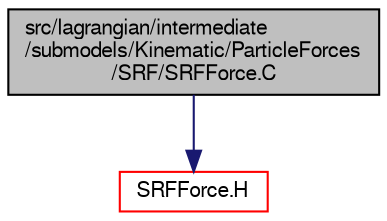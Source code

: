 digraph "src/lagrangian/intermediate/submodels/Kinematic/ParticleForces/SRF/SRFForce.C"
{
  bgcolor="transparent";
  edge [fontname="FreeSans",fontsize="10",labelfontname="FreeSans",labelfontsize="10"];
  node [fontname="FreeSans",fontsize="10",shape=record];
  Node0 [label="src/lagrangian/intermediate\l/submodels/Kinematic/ParticleForces\l/SRF/SRFForce.C",height=0.2,width=0.4,color="black", fillcolor="grey75", style="filled", fontcolor="black"];
  Node0 -> Node1 [color="midnightblue",fontsize="10",style="solid",fontname="FreeSans"];
  Node1 [label="SRFForce.H",height=0.2,width=0.4,color="red",URL="$a05915.html"];
}
